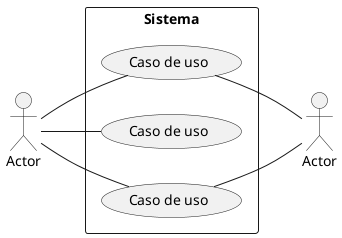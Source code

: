 @startuml
left to right direction
:Actor: as actor1
:Actor: as actor2
rectangle Sistema {
(Caso de uso) as (c1)
(Caso de uso) as (c2)
(Caso de uso) as (c3)
}
actor1 -- (c1)
actor1 -- (c2)
actor1 -- (c3)
(c1) -- actor2
(c3) -- actor2
@enduml